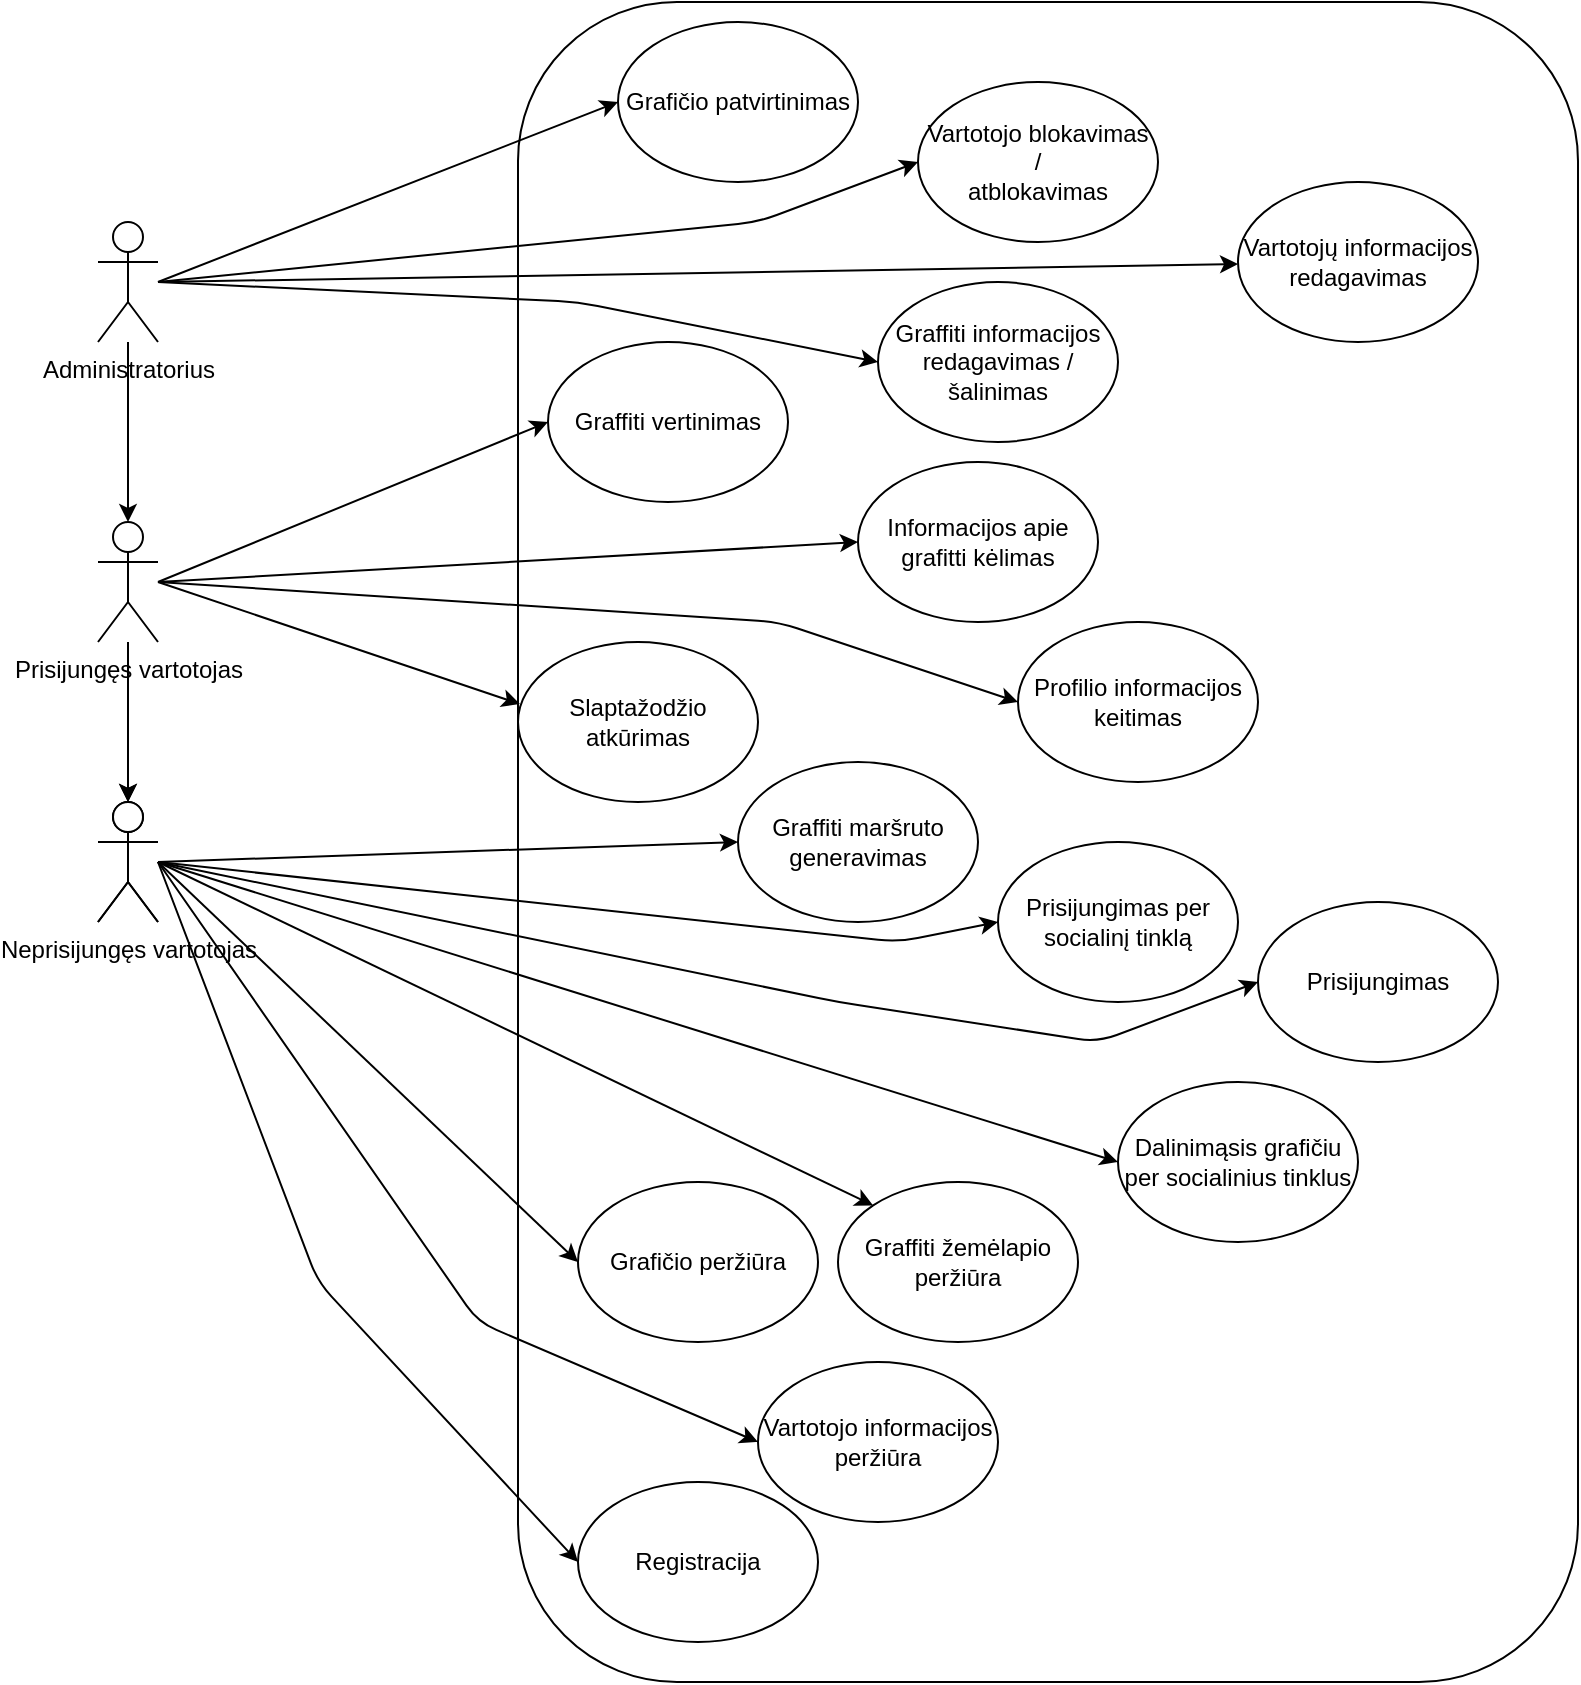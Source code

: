 <mxfile version="12.0.0" type="device" pages="1"><diagram id="R11C3vygmgT6RHdQCD3m" name="Page-1"><mxGraphModel dx="1168" dy="669" grid="1" gridSize="10" guides="1" tooltips="1" connect="1" arrows="1" fold="1" page="1" pageScale="1" pageWidth="850" pageHeight="1100" math="0" shadow="0"><root><mxCell id="0"/><mxCell id="1" parent="0"/><mxCell id="v5PFM7qFxoGoDoY7sy4c-8" value="" style="edgeStyle=orthogonalEdgeStyle;rounded=0;orthogonalLoop=1;jettySize=auto;html=1;" edge="1" parent="1" source="v5PFM7qFxoGoDoY7sy4c-1" target="v5PFM7qFxoGoDoY7sy4c-7"><mxGeometry relative="1" as="geometry"/></mxCell><mxCell id="v5PFM7qFxoGoDoY7sy4c-1" value="Prisijungęs vartotojas" style="shape=umlActor;verticalLabelPosition=bottom;labelBackgroundColor=#ffffff;verticalAlign=top;html=1;outlineConnect=0;" vertex="1" parent="1"><mxGeometry x="80" y="270" width="30" height="60" as="geometry"/></mxCell><mxCell id="v5PFM7qFxoGoDoY7sy4c-7" value="Prisijungęs vartotojas" style="shape=umlActor;verticalLabelPosition=bottom;labelBackgroundColor=#ffffff;verticalAlign=top;html=1;outlineConnect=0;" vertex="1" parent="1"><mxGeometry x="80" y="410" width="30" height="60" as="geometry"/></mxCell><mxCell id="v5PFM7qFxoGoDoY7sy4c-2" value="Neprisijungęs vartotojas" style="shape=umlActor;verticalLabelPosition=bottom;labelBackgroundColor=#ffffff;verticalAlign=top;html=1;outlineConnect=0;" vertex="1" parent="1"><mxGeometry x="80" y="410" width="30" height="60" as="geometry"/></mxCell><mxCell id="v5PFM7qFxoGoDoY7sy4c-3" value="Administratorius" style="shape=umlActor;verticalLabelPosition=bottom;labelBackgroundColor=#ffffff;verticalAlign=top;html=1;outlineConnect=0;" vertex="1" parent="1"><mxGeometry x="80" y="120" width="30" height="60" as="geometry"/></mxCell><mxCell id="v5PFM7qFxoGoDoY7sy4c-5" value="" style="endArrow=classic;html=1;entryX=0.5;entryY=0;entryDx=0;entryDy=0;entryPerimeter=0;" edge="1" parent="1" target="v5PFM7qFxoGoDoY7sy4c-1"><mxGeometry width="50" height="50" relative="1" as="geometry"><mxPoint x="95" y="180" as="sourcePoint"/><mxPoint x="95" y="280" as="targetPoint"/></mxGeometry></mxCell><mxCell id="v5PFM7qFxoGoDoY7sy4c-6" value="" style="endArrow=classic;html=1;entryX=0.5;entryY=0;entryDx=0;entryDy=0;entryPerimeter=0;" edge="1" parent="1" target="v5PFM7qFxoGoDoY7sy4c-2"><mxGeometry width="50" height="50" relative="1" as="geometry"><mxPoint x="95" y="330" as="sourcePoint"/><mxPoint x="80" y="510" as="targetPoint"/></mxGeometry></mxCell><mxCell id="v5PFM7qFxoGoDoY7sy4c-10" value="" style="rounded=1;whiteSpace=wrap;html=1;" vertex="1" parent="1"><mxGeometry x="290" y="10" width="530" height="840" as="geometry"/></mxCell><mxCell id="v5PFM7qFxoGoDoY7sy4c-11" value="Grafičio peržiūra" style="ellipse;whiteSpace=wrap;html=1;" vertex="1" parent="1"><mxGeometry x="320" y="600" width="120" height="80" as="geometry"/></mxCell><mxCell id="v5PFM7qFxoGoDoY7sy4c-13" value="Informacijos apie grafitti kėlimas" style="ellipse;whiteSpace=wrap;html=1;" vertex="1" parent="1"><mxGeometry x="460" y="240" width="120" height="80" as="geometry"/></mxCell><mxCell id="v5PFM7qFxoGoDoY7sy4c-14" value="Graffiti maršruto generavimas" style="ellipse;whiteSpace=wrap;html=1;" vertex="1" parent="1"><mxGeometry x="400" y="390" width="120" height="80" as="geometry"/></mxCell><mxCell id="v5PFM7qFxoGoDoY7sy4c-15" value="Graffiti žemėlapio peržiūra" style="ellipse;whiteSpace=wrap;html=1;" vertex="1" parent="1"><mxGeometry x="450" y="600" width="120" height="80" as="geometry"/></mxCell><mxCell id="v5PFM7qFxoGoDoY7sy4c-16" value="Grafičio patvirtinimas" style="ellipse;whiteSpace=wrap;html=1;" vertex="1" parent="1"><mxGeometry x="340" y="20" width="120" height="80" as="geometry"/></mxCell><mxCell id="v5PFM7qFxoGoDoY7sy4c-17" value="Vartotojo blokavimas&lt;br&gt;/&lt;br&gt;atblokavimas" style="ellipse;whiteSpace=wrap;html=1;" vertex="1" parent="1"><mxGeometry x="490" y="50" width="120" height="80" as="geometry"/></mxCell><mxCell id="v5PFM7qFxoGoDoY7sy4c-18" value="Vartotojo informacijos peržiūra" style="ellipse;whiteSpace=wrap;html=1;" vertex="1" parent="1"><mxGeometry x="410" y="690" width="120" height="80" as="geometry"/></mxCell><mxCell id="v5PFM7qFxoGoDoY7sy4c-19" value="Graffiti vertinimas" style="ellipse;whiteSpace=wrap;html=1;" vertex="1" parent="1"><mxGeometry x="305" y="180" width="120" height="80" as="geometry"/></mxCell><mxCell id="v5PFM7qFxoGoDoY7sy4c-20" value="Slaptažodžio atkūrimas" style="ellipse;whiteSpace=wrap;html=1;" vertex="1" parent="1"><mxGeometry x="290" y="330" width="120" height="80" as="geometry"/></mxCell><mxCell id="v5PFM7qFxoGoDoY7sy4c-21" value="Dalinimąsis grafičiu per socialinius tinklus" style="ellipse;whiteSpace=wrap;html=1;" vertex="1" parent="1"><mxGeometry x="590" y="550" width="120" height="80" as="geometry"/></mxCell><mxCell id="v5PFM7qFxoGoDoY7sy4c-23" value="Prisijungimas per socialinį tinklą" style="ellipse;whiteSpace=wrap;html=1;" vertex="1" parent="1"><mxGeometry x="530" y="430" width="120" height="80" as="geometry"/></mxCell><mxCell id="v5PFM7qFxoGoDoY7sy4c-24" value="" style="endArrow=classic;html=1;entryX=0;entryY=0.5;entryDx=0;entryDy=0;" edge="1" parent="1" target="v5PFM7qFxoGoDoY7sy4c-16"><mxGeometry width="50" height="50" relative="1" as="geometry"><mxPoint x="110" y="150" as="sourcePoint"/><mxPoint x="80" y="770" as="targetPoint"/></mxGeometry></mxCell><mxCell id="v5PFM7qFxoGoDoY7sy4c-25" value="" style="endArrow=classic;html=1;entryX=0;entryY=0.5;entryDx=0;entryDy=0;" edge="1" parent="1" target="v5PFM7qFxoGoDoY7sy4c-19"><mxGeometry width="50" height="50" relative="1" as="geometry"><mxPoint x="110" y="300" as="sourcePoint"/><mxPoint x="80" y="770" as="targetPoint"/></mxGeometry></mxCell><mxCell id="v5PFM7qFxoGoDoY7sy4c-26" value="" style="endArrow=classic;html=1;entryX=0;entryY=0.5;entryDx=0;entryDy=0;" edge="1" parent="1" target="v5PFM7qFxoGoDoY7sy4c-11"><mxGeometry width="50" height="50" relative="1" as="geometry"><mxPoint x="110" y="440" as="sourcePoint"/><mxPoint x="80" y="770" as="targetPoint"/></mxGeometry></mxCell><mxCell id="v5PFM7qFxoGoDoY7sy4c-27" value="" style="endArrow=classic;html=1;entryX=0;entryY=0.5;entryDx=0;entryDy=0;" edge="1" parent="1" target="v5PFM7qFxoGoDoY7sy4c-13"><mxGeometry width="50" height="50" relative="1" as="geometry"><mxPoint x="110" y="300" as="sourcePoint"/><mxPoint x="80" y="770" as="targetPoint"/></mxGeometry></mxCell><mxCell id="v5PFM7qFxoGoDoY7sy4c-28" value="" style="endArrow=classic;html=1;entryX=0.008;entryY=0.388;entryDx=0;entryDy=0;entryPerimeter=0;" edge="1" parent="1" target="v5PFM7qFxoGoDoY7sy4c-20"><mxGeometry width="50" height="50" relative="1" as="geometry"><mxPoint x="110" y="300" as="sourcePoint"/><mxPoint x="80" y="770" as="targetPoint"/></mxGeometry></mxCell><mxCell id="v5PFM7qFxoGoDoY7sy4c-29" value="" style="endArrow=classic;html=1;entryX=0;entryY=0;entryDx=0;entryDy=0;" edge="1" parent="1" target="v5PFM7qFxoGoDoY7sy4c-15"><mxGeometry width="50" height="50" relative="1" as="geometry"><mxPoint x="110" y="440" as="sourcePoint"/><mxPoint x="80" y="770" as="targetPoint"/></mxGeometry></mxCell><mxCell id="v5PFM7qFxoGoDoY7sy4c-30" value="" style="endArrow=classic;html=1;entryX=0;entryY=0.5;entryDx=0;entryDy=0;" edge="1" parent="1" target="v5PFM7qFxoGoDoY7sy4c-21"><mxGeometry width="50" height="50" relative="1" as="geometry"><mxPoint x="110" y="440" as="sourcePoint"/><mxPoint x="80" y="770" as="targetPoint"/></mxGeometry></mxCell><mxCell id="v5PFM7qFxoGoDoY7sy4c-31" value="" style="endArrow=classic;html=1;entryX=0;entryY=0.5;entryDx=0;entryDy=0;" edge="1" parent="1" target="v5PFM7qFxoGoDoY7sy4c-17"><mxGeometry width="50" height="50" relative="1" as="geometry"><mxPoint x="110" y="150" as="sourcePoint"/><mxPoint x="80" y="770" as="targetPoint"/><Array as="points"><mxPoint x="410" y="120"/></Array></mxGeometry></mxCell><mxCell id="v5PFM7qFxoGoDoY7sy4c-32" value="" style="endArrow=classic;html=1;entryX=0;entryY=0.5;entryDx=0;entryDy=0;" edge="1" parent="1" target="v5PFM7qFxoGoDoY7sy4c-14"><mxGeometry width="50" height="50" relative="1" as="geometry"><mxPoint x="110" y="440" as="sourcePoint"/><mxPoint x="80" y="770" as="targetPoint"/></mxGeometry></mxCell><mxCell id="v5PFM7qFxoGoDoY7sy4c-33" value="" style="endArrow=classic;html=1;entryX=0;entryY=0.5;entryDx=0;entryDy=0;" edge="1" parent="1" target="v5PFM7qFxoGoDoY7sy4c-23"><mxGeometry width="50" height="50" relative="1" as="geometry"><mxPoint x="110" y="440" as="sourcePoint"/><mxPoint x="80" y="770" as="targetPoint"/><Array as="points"><mxPoint x="480" y="480"/></Array></mxGeometry></mxCell><mxCell id="v5PFM7qFxoGoDoY7sy4c-34" value="Profilio informacijos keitimas" style="ellipse;whiteSpace=wrap;html=1;" vertex="1" parent="1"><mxGeometry x="540" y="320" width="120" height="80" as="geometry"/></mxCell><mxCell id="v5PFM7qFxoGoDoY7sy4c-35" value="" style="endArrow=classic;html=1;entryX=0;entryY=0.5;entryDx=0;entryDy=0;" edge="1" parent="1" target="v5PFM7qFxoGoDoY7sy4c-34"><mxGeometry width="50" height="50" relative="1" as="geometry"><mxPoint x="110" y="300" as="sourcePoint"/><mxPoint x="80" y="770" as="targetPoint"/><Array as="points"><mxPoint x="420" y="320"/></Array></mxGeometry></mxCell><mxCell id="v5PFM7qFxoGoDoY7sy4c-36" value="" style="endArrow=classic;html=1;entryX=0;entryY=0.5;entryDx=0;entryDy=0;" edge="1" parent="1" target="v5PFM7qFxoGoDoY7sy4c-18"><mxGeometry width="50" height="50" relative="1" as="geometry"><mxPoint x="110" y="440" as="sourcePoint"/><mxPoint x="70" y="870" as="targetPoint"/><Array as="points"><mxPoint x="270" y="670"/></Array></mxGeometry></mxCell><mxCell id="v5PFM7qFxoGoDoY7sy4c-37" value="Vartotojų informacijos redagavimas" style="ellipse;whiteSpace=wrap;html=1;" vertex="1" parent="1"><mxGeometry x="650" y="100" width="120" height="80" as="geometry"/></mxCell><mxCell id="v5PFM7qFxoGoDoY7sy4c-38" value="" style="endArrow=classic;html=1;" edge="1" parent="1" target="v5PFM7qFxoGoDoY7sy4c-37"><mxGeometry width="50" height="50" relative="1" as="geometry"><mxPoint x="110" y="150" as="sourcePoint"/><mxPoint x="662" y="180" as="targetPoint"/></mxGeometry></mxCell><mxCell id="v5PFM7qFxoGoDoY7sy4c-39" value="Graffiti informacijos redagavimas / šalinimas" style="ellipse;whiteSpace=wrap;html=1;" vertex="1" parent="1"><mxGeometry x="470" y="150" width="120" height="80" as="geometry"/></mxCell><mxCell id="v5PFM7qFxoGoDoY7sy4c-40" value="" style="endArrow=classic;html=1;entryX=0;entryY=0.5;entryDx=0;entryDy=0;" edge="1" parent="1" target="v5PFM7qFxoGoDoY7sy4c-39"><mxGeometry width="50" height="50" relative="1" as="geometry"><mxPoint x="110" y="150" as="sourcePoint"/><mxPoint x="190" y="410" as="targetPoint"/><Array as="points"><mxPoint x="320" y="160"/></Array></mxGeometry></mxCell><mxCell id="v5PFM7qFxoGoDoY7sy4c-41" value="Registracija" style="ellipse;whiteSpace=wrap;html=1;" vertex="1" parent="1"><mxGeometry x="320" y="750" width="120" height="80" as="geometry"/></mxCell><mxCell id="v5PFM7qFxoGoDoY7sy4c-42" value="" style="endArrow=classic;html=1;entryX=0;entryY=0.5;entryDx=0;entryDy=0;" edge="1" parent="1" target="v5PFM7qFxoGoDoY7sy4c-41"><mxGeometry width="50" height="50" relative="1" as="geometry"><mxPoint x="110" y="440" as="sourcePoint"/><mxPoint x="80" y="870" as="targetPoint"/><Array as="points"><mxPoint x="190" y="650"/></Array></mxGeometry></mxCell><mxCell id="v5PFM7qFxoGoDoY7sy4c-43" value="Prisijungimas" style="ellipse;whiteSpace=wrap;html=1;" vertex="1" parent="1"><mxGeometry x="660" y="460" width="120" height="80" as="geometry"/></mxCell><mxCell id="v5PFM7qFxoGoDoY7sy4c-44" value="" style="endArrow=classic;html=1;entryX=0;entryY=0.5;entryDx=0;entryDy=0;" edge="1" parent="1" target="v5PFM7qFxoGoDoY7sy4c-43"><mxGeometry width="50" height="50" relative="1" as="geometry"><mxPoint x="110" y="440" as="sourcePoint"/><mxPoint x="80" y="870" as="targetPoint"/><Array as="points"><mxPoint x="450" y="510"/><mxPoint x="580" y="530"/></Array></mxGeometry></mxCell></root></mxGraphModel></diagram></mxfile>